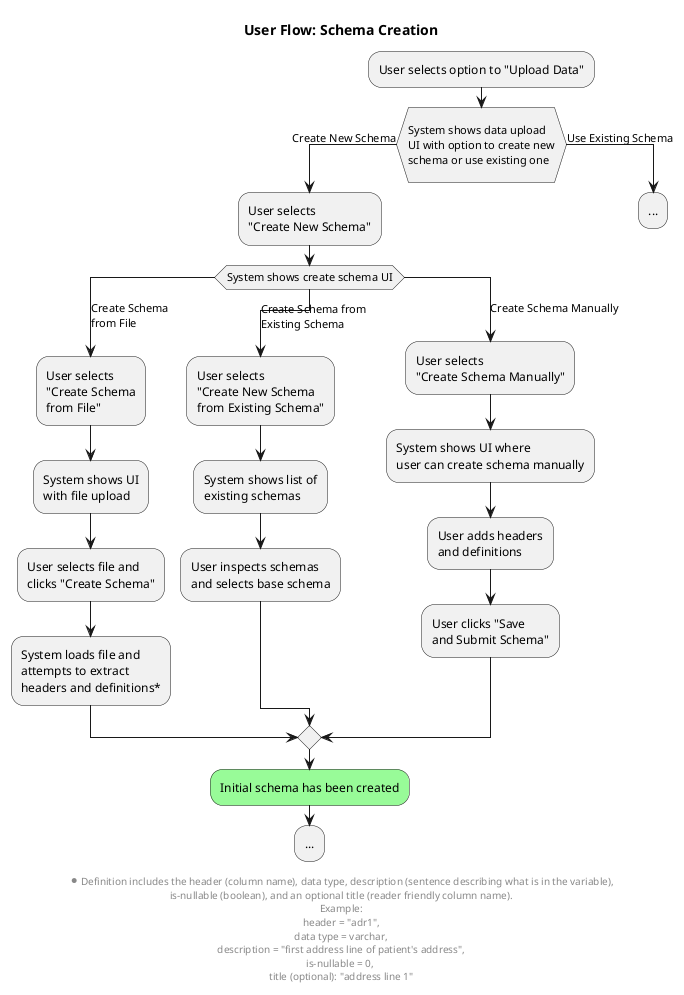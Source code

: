 @startuml user-flow-schema-creation

title User Flow: Schema Creation

:User selects option to "Upload Data";
if (\nSystem shows data upload\nUI with option to create new\nschema or use existing one\n) then (Create New Schema)
  :User selects\n"Create New Schema";
switch (System shows create schema UI)
case (Create Schema\nfrom File)
  :User selects
  "Create Schema
  from File";
  :System shows UI
  with file upload;
  :User selects file and
  clicks "Create Schema";
  :System loads file and
  attempts to extract 
  headers and definitions*;
case (Create Schema from\nExisting Schema)
  :User selects
  "Create New Schema
  from Existing Schema";
  :System shows list of
  existing schemas;
  :User inspects schemas
  and selects base schema;
case (Create Schema Manually)
  :User selects
  "Create Schema Manually";
  :System shows UI where
  user can create schema manually;
  :User adds headers
  and definitions;
  :User clicks "Save
  and Submit Schema";
endswitch
#palegreen:Initial schema has been created;
:...;
detach
else (Use Existing Schema)
  :...;
  detach
endif

footer \n*Definition includes the header (column name), data type, description (sentence describing what is in the variable),\nis-nullable (boolean), and an optional title (reader friendly column name).\nExample:\nheader = "adr1",\ndata type = varchar,\ndescription = "first address line of patient's address",\nis-nullable = 0, \ntitle (optional): "address line 1"

@enduml
